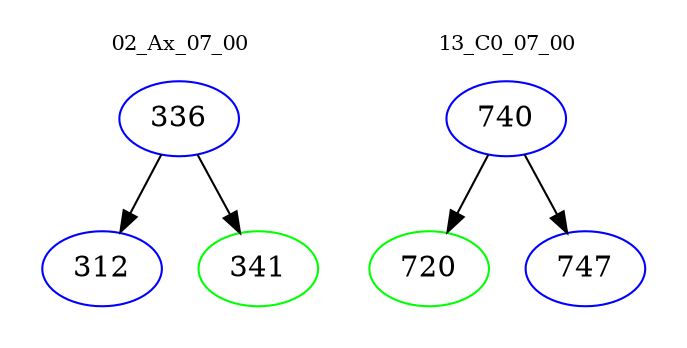 digraph{
subgraph cluster_0 {
color = white
label = "02_Ax_07_00";
fontsize=10;
T0_336 [label="336", color="blue"]
T0_336 -> T0_312 [color="black"]
T0_312 [label="312", color="blue"]
T0_336 -> T0_341 [color="black"]
T0_341 [label="341", color="green"]
}
subgraph cluster_1 {
color = white
label = "13_C0_07_00";
fontsize=10;
T1_740 [label="740", color="blue"]
T1_740 -> T1_720 [color="black"]
T1_720 [label="720", color="green"]
T1_740 -> T1_747 [color="black"]
T1_747 [label="747", color="blue"]
}
}
